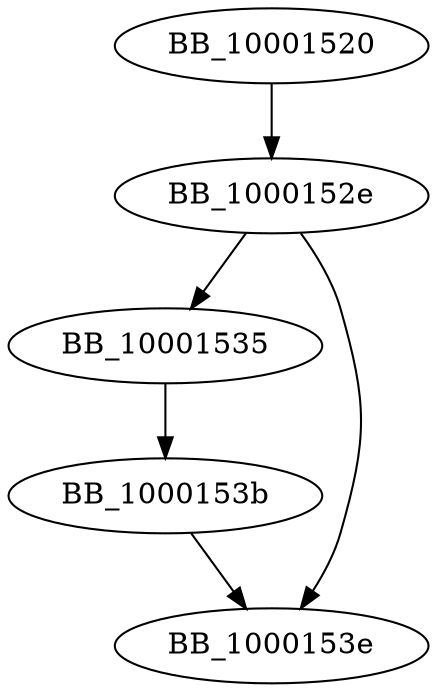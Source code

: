 DiGraph sub_10001520{
BB_10001520->BB_1000152e
BB_1000152e->BB_10001535
BB_1000152e->BB_1000153e
BB_10001535->BB_1000153b
BB_1000153b->BB_1000153e
}

